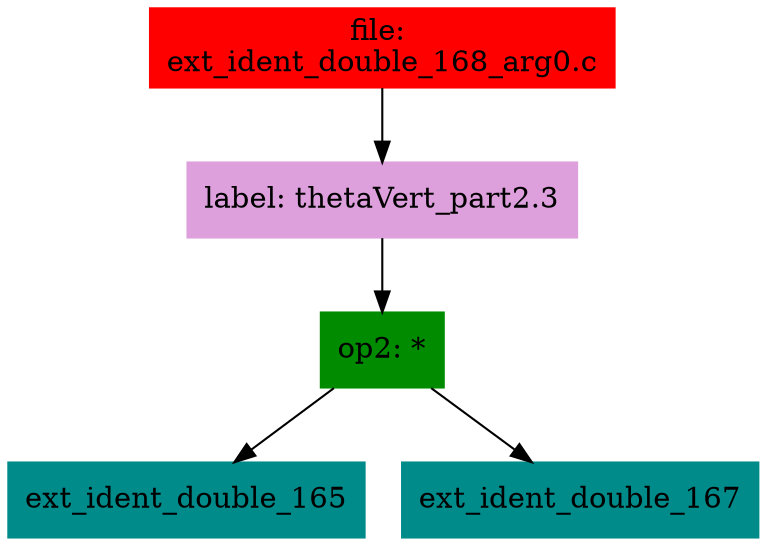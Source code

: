 digraph G {
node [shape=box]

0 [label="file: 
ext_ident_double_168_arg0.c",color=red, style=filled]
1 [label="label: thetaVert_part2.3",color=plum, style=filled]
0 -> 1
2 [label="op2: *",color=green4, style=filled]
1 -> 2
3 [label="ext_ident_double_165",color=cyan4, style=filled]
2 -> 3
22 [label="ext_ident_double_167",color=cyan4, style=filled]
2 -> 22


}

